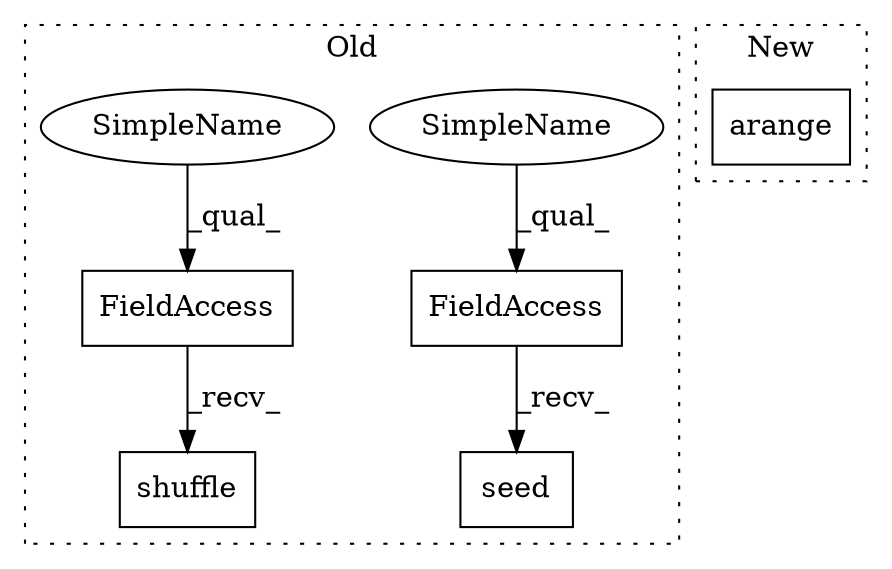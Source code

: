 digraph G {
subgraph cluster0 {
1 [label="seed" a="32" s="1430,1437" l="5,1" shape="box"];
3 [label="FieldAccess" a="22" s="1417" l="12" shape="box"];
4 [label="FieldAccess" a="22" s="1535" l="12" shape="box"];
5 [label="shuffle" a="32" s="1548,1567" l="8,1" shape="box"];
6 [label="SimpleName" a="42" s="1417" l="5" shape="ellipse"];
7 [label="SimpleName" a="42" s="1535" l="5" shape="ellipse"];
label = "Old";
style="dotted";
}
subgraph cluster1 {
2 [label="arange" a="32" s="1828,1836" l="7,1" shape="box"];
label = "New";
style="dotted";
}
3 -> 1 [label="_recv_"];
4 -> 5 [label="_recv_"];
6 -> 3 [label="_qual_"];
7 -> 4 [label="_qual_"];
}